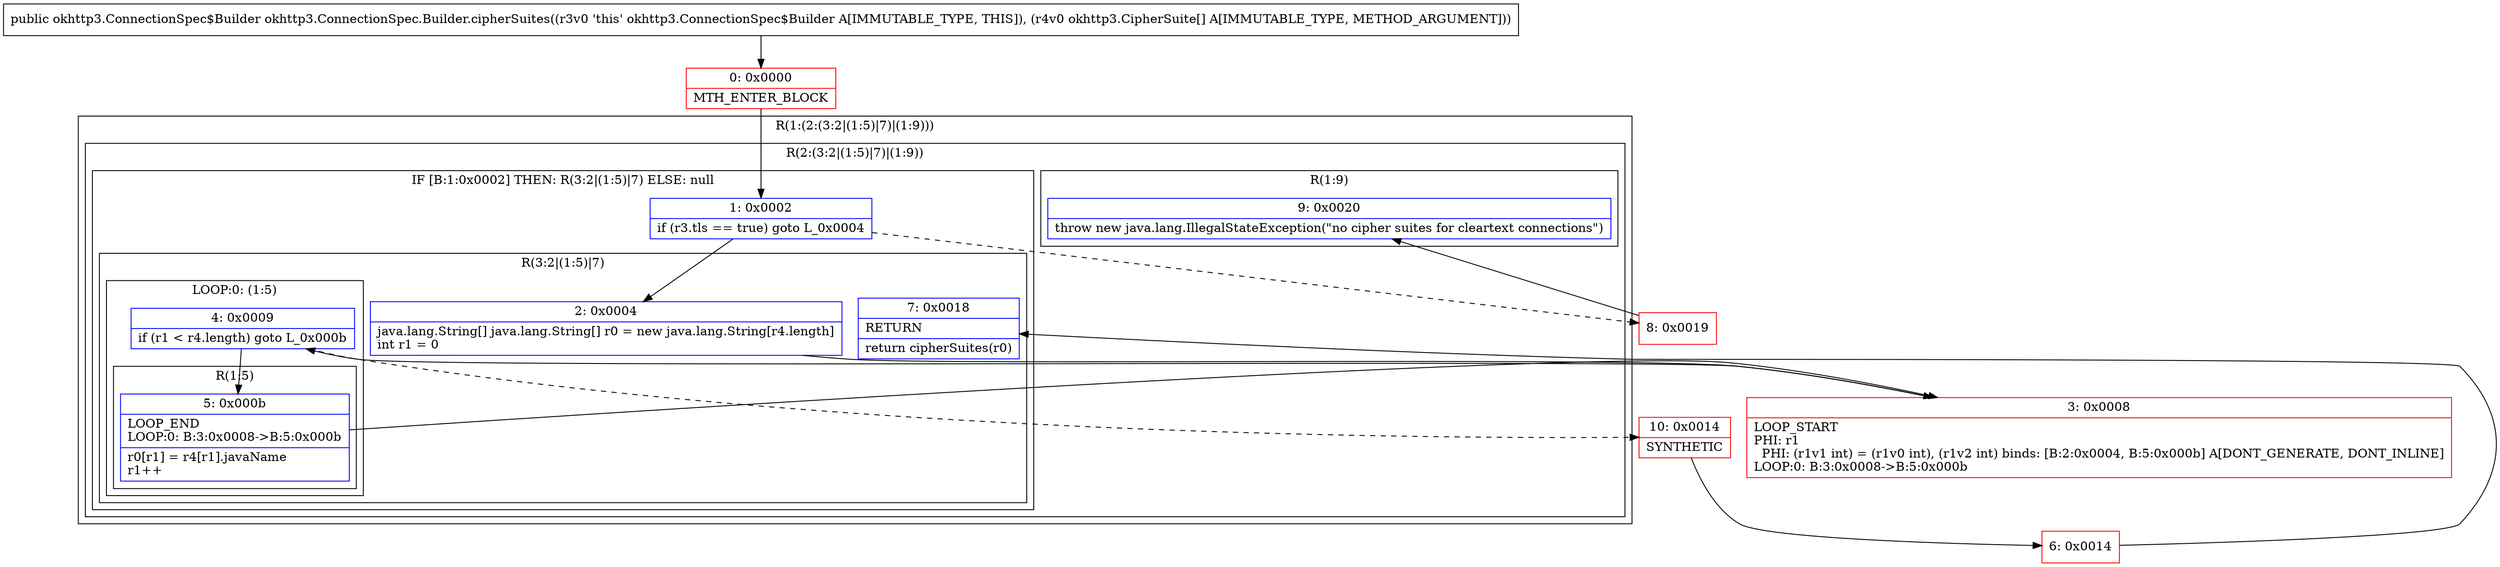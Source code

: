 digraph "CFG forokhttp3.ConnectionSpec.Builder.cipherSuites([Lokhttp3\/CipherSuite;)Lokhttp3\/ConnectionSpec$Builder;" {
subgraph cluster_Region_1559173262 {
label = "R(1:(2:(3:2|(1:5)|7)|(1:9)))";
node [shape=record,color=blue];
subgraph cluster_Region_1145115774 {
label = "R(2:(3:2|(1:5)|7)|(1:9))";
node [shape=record,color=blue];
subgraph cluster_IfRegion_115736198 {
label = "IF [B:1:0x0002] THEN: R(3:2|(1:5)|7) ELSE: null";
node [shape=record,color=blue];
Node_1 [shape=record,label="{1\:\ 0x0002|if (r3.tls == true) goto L_0x0004\l}"];
subgraph cluster_Region_1098968789 {
label = "R(3:2|(1:5)|7)";
node [shape=record,color=blue];
Node_2 [shape=record,label="{2\:\ 0x0004|java.lang.String[] java.lang.String[] r0 = new java.lang.String[r4.length]\lint r1 = 0\l}"];
subgraph cluster_LoopRegion_1573400581 {
label = "LOOP:0: (1:5)";
node [shape=record,color=blue];
Node_4 [shape=record,label="{4\:\ 0x0009|if (r1 \< r4.length) goto L_0x000b\l}"];
subgraph cluster_Region_1258699309 {
label = "R(1:5)";
node [shape=record,color=blue];
Node_5 [shape=record,label="{5\:\ 0x000b|LOOP_END\lLOOP:0: B:3:0x0008\-\>B:5:0x000b\l|r0[r1] = r4[r1].javaName\lr1++\l}"];
}
}
Node_7 [shape=record,label="{7\:\ 0x0018|RETURN\l|return cipherSuites(r0)\l}"];
}
}
subgraph cluster_Region_848520126 {
label = "R(1:9)";
node [shape=record,color=blue];
Node_9 [shape=record,label="{9\:\ 0x0020|throw new java.lang.IllegalStateException(\"no cipher suites for cleartext connections\")\l}"];
}
}
}
Node_0 [shape=record,color=red,label="{0\:\ 0x0000|MTH_ENTER_BLOCK\l}"];
Node_3 [shape=record,color=red,label="{3\:\ 0x0008|LOOP_START\lPHI: r1 \l  PHI: (r1v1 int) = (r1v0 int), (r1v2 int) binds: [B:2:0x0004, B:5:0x000b] A[DONT_GENERATE, DONT_INLINE]\lLOOP:0: B:3:0x0008\-\>B:5:0x000b\l}"];
Node_6 [shape=record,color=red,label="{6\:\ 0x0014}"];
Node_8 [shape=record,color=red,label="{8\:\ 0x0019}"];
Node_10 [shape=record,color=red,label="{10\:\ 0x0014|SYNTHETIC\l}"];
MethodNode[shape=record,label="{public okhttp3.ConnectionSpec$Builder okhttp3.ConnectionSpec.Builder.cipherSuites((r3v0 'this' okhttp3.ConnectionSpec$Builder A[IMMUTABLE_TYPE, THIS]), (r4v0 okhttp3.CipherSuite[] A[IMMUTABLE_TYPE, METHOD_ARGUMENT])) }"];
MethodNode -> Node_0;
Node_1 -> Node_2;
Node_1 -> Node_8[style=dashed];
Node_2 -> Node_3;
Node_4 -> Node_5;
Node_4 -> Node_10[style=dashed];
Node_5 -> Node_3;
Node_0 -> Node_1;
Node_3 -> Node_4;
Node_6 -> Node_7;
Node_8 -> Node_9;
Node_10 -> Node_6;
}

